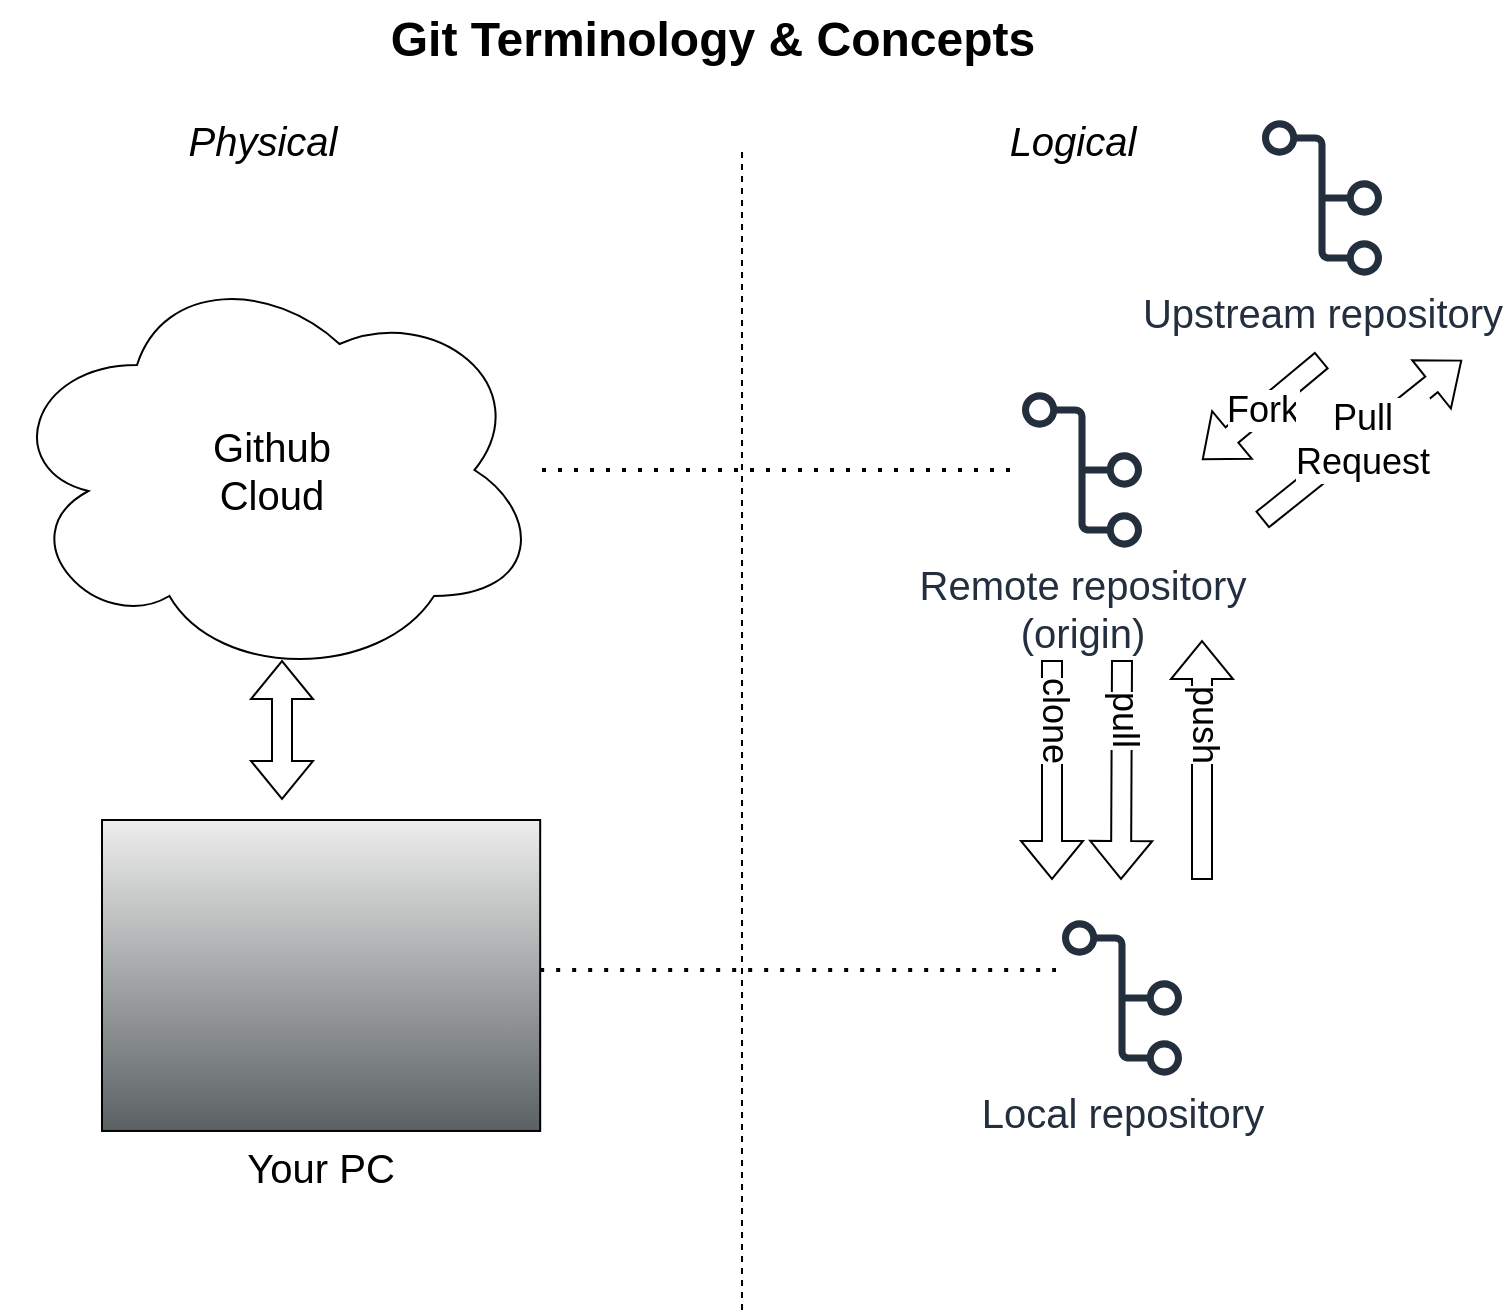 <mxfile version="28.1.2">
  <diagram name="Page-1" id="FLGXb-de3UcXwDlgXiYK">
    <mxGraphModel dx="1672" dy="1307" grid="1" gridSize="10" guides="1" tooltips="1" connect="1" arrows="1" fold="1" page="1" pageScale="1" pageWidth="1100" pageHeight="850" math="0" shadow="0">
      <root>
        <mxCell id="0" />
        <mxCell id="1" parent="0" />
        <mxCell id="SzWExRedNpVjXqtO_idc-1" value="&lt;font style=&quot;font-size: 20px;&quot;&gt;&lt;i&gt;Physical&lt;/i&gt;&lt;/font&gt;" style="text;html=1;align=center;verticalAlign=middle;resizable=0;points=[];autosize=1;strokeColor=none;fillColor=none;" parent="1" vertex="1">
          <mxGeometry x="240" y="110" width="100" height="40" as="geometry" />
        </mxCell>
        <mxCell id="SzWExRedNpVjXqtO_idc-2" value="&lt;font style=&quot;font-size: 20px;&quot;&gt;&lt;i&gt;Logical&lt;/i&gt;&lt;/font&gt;" style="text;html=1;align=center;verticalAlign=middle;resizable=0;points=[];autosize=1;strokeColor=none;fillColor=none;" parent="1" vertex="1">
          <mxGeometry x="650" y="110" width="90" height="40" as="geometry" />
        </mxCell>
        <mxCell id="SzWExRedNpVjXqtO_idc-4" value="&lt;font style=&quot;font-size: 20px;&quot;&gt;Github&lt;/font&gt;&lt;div&gt;&lt;font style=&quot;font-size: 20px;&quot;&gt;Cloud&lt;/font&gt;&lt;/div&gt;" style="ellipse;shape=cloud;whiteSpace=wrap;html=1;" parent="1" vertex="1">
          <mxGeometry x="160" y="190" width="270" height="210" as="geometry" />
        </mxCell>
        <mxCell id="SzWExRedNpVjXqtO_idc-5" value="" style="endArrow=none;dashed=1;html=1;rounded=0;" parent="1" edge="1">
          <mxGeometry width="50" height="50" relative="1" as="geometry">
            <mxPoint x="530" y="715" as="sourcePoint" />
            <mxPoint x="530" y="135" as="targetPoint" />
          </mxGeometry>
        </mxCell>
        <mxCell id="SzWExRedNpVjXqtO_idc-6" value="&lt;font style=&quot;font-size: 20px;&quot;&gt;Remote repository&lt;/font&gt;&lt;div&gt;&lt;font style=&quot;font-size: 20px;&quot;&gt;(origin)&lt;/font&gt;&lt;/div&gt;" style="sketch=0;outlineConnect=0;fontColor=#232F3E;gradientColor=none;fillColor=#232F3D;strokeColor=none;dashed=0;verticalLabelPosition=bottom;verticalAlign=top;align=center;html=1;fontSize=12;fontStyle=0;aspect=fixed;pointerEvents=1;shape=mxgraph.aws4.git_repository;" parent="1" vertex="1">
          <mxGeometry x="670" y="256" width="60" height="78" as="geometry" />
        </mxCell>
        <mxCell id="SzWExRedNpVjXqtO_idc-8" value="Your PC" style="shape=mxgraph.networks2.icon;aspect=fixed;fillColor=#EDEDED;strokeColor=#000000;gradientColor=#5B6163;network2IconShadow=1;network2bgFillColor=none;labelPosition=center;verticalLabelPosition=bottom;align=center;verticalAlign=top;network2Icon=mxgraph.networks2.pc;network2IconYOffset=-0.059;network2IconW=1.0;network2IconH=0.71;fontSize=20;" parent="1" vertex="1">
          <mxGeometry x="210" y="470" width="219.09" height="155.48" as="geometry" />
        </mxCell>
        <mxCell id="SzWExRedNpVjXqtO_idc-9" value="&lt;font style=&quot;font-size: 20px;&quot;&gt;Local repository&lt;/font&gt;" style="sketch=0;outlineConnect=0;fontColor=#232F3E;gradientColor=none;fillColor=#232F3D;strokeColor=none;dashed=0;verticalLabelPosition=bottom;verticalAlign=top;align=center;html=1;fontSize=12;fontStyle=0;aspect=fixed;pointerEvents=1;shape=mxgraph.aws4.git_repository;" parent="1" vertex="1">
          <mxGeometry x="690" y="520" width="60" height="78" as="geometry" />
        </mxCell>
        <mxCell id="SzWExRedNpVjXqtO_idc-10" value="" style="endArrow=none;dashed=1;html=1;dashPattern=1 3;strokeWidth=2;rounded=0;" parent="1" source="SzWExRedNpVjXqtO_idc-4" target="SzWExRedNpVjXqtO_idc-6" edge="1">
          <mxGeometry width="50" height="50" relative="1" as="geometry">
            <mxPoint x="530" y="330" as="sourcePoint" />
            <mxPoint x="580" y="280" as="targetPoint" />
          </mxGeometry>
        </mxCell>
        <mxCell id="SzWExRedNpVjXqtO_idc-11" value="" style="endArrow=none;dashed=1;html=1;dashPattern=1 3;strokeWidth=2;rounded=0;exitX=1;exitY=0.482;exitDx=0;exitDy=0;exitPerimeter=0;entryX=-0.05;entryY=0.32;entryDx=0;entryDy=0;entryPerimeter=0;" parent="1" source="SzWExRedNpVjXqtO_idc-8" target="SzWExRedNpVjXqtO_idc-9" edge="1">
          <mxGeometry width="50" height="50" relative="1" as="geometry">
            <mxPoint x="460" y="547.24" as="sourcePoint" />
            <mxPoint x="620" y="545" as="targetPoint" />
          </mxGeometry>
        </mxCell>
        <mxCell id="SzWExRedNpVjXqtO_idc-12" value="clone" style="shape=flexArrow;endArrow=classic;html=1;rounded=0;fontSize=18;textDirection=vertical-rl;" parent="1" edge="1">
          <mxGeometry width="50" height="50" relative="1" as="geometry">
            <mxPoint x="685" y="390" as="sourcePoint" />
            <mxPoint x="685" y="500" as="targetPoint" />
          </mxGeometry>
        </mxCell>
        <mxCell id="SzWExRedNpVjXqtO_idc-14" value="pull" style="shape=flexArrow;endArrow=classic;html=1;rounded=0;fontSize=18;textDirection=vertical-rl;" parent="1" edge="1">
          <mxGeometry width="50" height="50" relative="1" as="geometry">
            <mxPoint x="720" y="390" as="sourcePoint" />
            <mxPoint x="719.5" y="500" as="targetPoint" />
            <mxPoint as="offset" />
          </mxGeometry>
        </mxCell>
        <mxCell id="SzWExRedNpVjXqtO_idc-15" value="push" style="shape=flexArrow;endArrow=classic;html=1;rounded=0;fontSize=18;textDirection=vertical-lr;" parent="1" edge="1">
          <mxGeometry x="-0.111" width="50" height="50" relative="1" as="geometry">
            <mxPoint x="760" y="500" as="sourcePoint" />
            <mxPoint x="760" y="380" as="targetPoint" />
            <mxPoint as="offset" />
          </mxGeometry>
        </mxCell>
        <mxCell id="vYkOc0mXn3XSvMj3I_GP-1" value="&lt;font style=&quot;font-size: 20px;&quot;&gt;Upstream repository&lt;/font&gt;" style="sketch=0;outlineConnect=0;fontColor=#232F3E;gradientColor=none;fillColor=#232F3D;strokeColor=none;dashed=0;verticalLabelPosition=bottom;verticalAlign=top;align=center;html=1;fontSize=12;fontStyle=0;aspect=fixed;pointerEvents=1;shape=mxgraph.aws4.git_repository;" vertex="1" parent="1">
          <mxGeometry x="790" y="120" width="60" height="78" as="geometry" />
        </mxCell>
        <mxCell id="vYkOc0mXn3XSvMj3I_GP-2" value="&lt;font style=&quot;font-size: 18px;&quot;&gt;Fork&lt;/font&gt;" style="shape=flexArrow;endArrow=classic;html=1;rounded=0;" edge="1" parent="1">
          <mxGeometry width="50" height="50" relative="1" as="geometry">
            <mxPoint x="820" y="240" as="sourcePoint" />
            <mxPoint x="760" y="290" as="targetPoint" />
          </mxGeometry>
        </mxCell>
        <mxCell id="vYkOc0mXn3XSvMj3I_GP-3" value="&lt;font style=&quot;font-size: 18px;&quot;&gt;Pull&lt;br&gt;Request&lt;/font&gt;" style="shape=flexArrow;endArrow=classic;html=1;rounded=0;" edge="1" parent="1">
          <mxGeometry width="50" height="50" relative="1" as="geometry">
            <mxPoint x="790" y="320" as="sourcePoint" />
            <mxPoint x="890" y="240" as="targetPoint" />
          </mxGeometry>
        </mxCell>
        <mxCell id="vYkOc0mXn3XSvMj3I_GP-4" value="&lt;font style=&quot;font-size: 24px;&quot;&gt;&lt;b style=&quot;&quot;&gt;Git Terminology &amp;amp; Concepts&lt;/b&gt;&lt;/font&gt;" style="text;html=1;align=center;verticalAlign=middle;resizable=0;points=[];autosize=1;strokeColor=none;fillColor=none;" vertex="1" parent="1">
          <mxGeometry x="340" y="60" width="350" height="40" as="geometry" />
        </mxCell>
        <mxCell id="vYkOc0mXn3XSvMj3I_GP-5" value="" style="shape=flexArrow;endArrow=classic;startArrow=classic;html=1;rounded=0;" edge="1" parent="1">
          <mxGeometry width="100" height="100" relative="1" as="geometry">
            <mxPoint x="300" y="460" as="sourcePoint" />
            <mxPoint x="300" y="390" as="targetPoint" />
          </mxGeometry>
        </mxCell>
      </root>
    </mxGraphModel>
  </diagram>
</mxfile>
